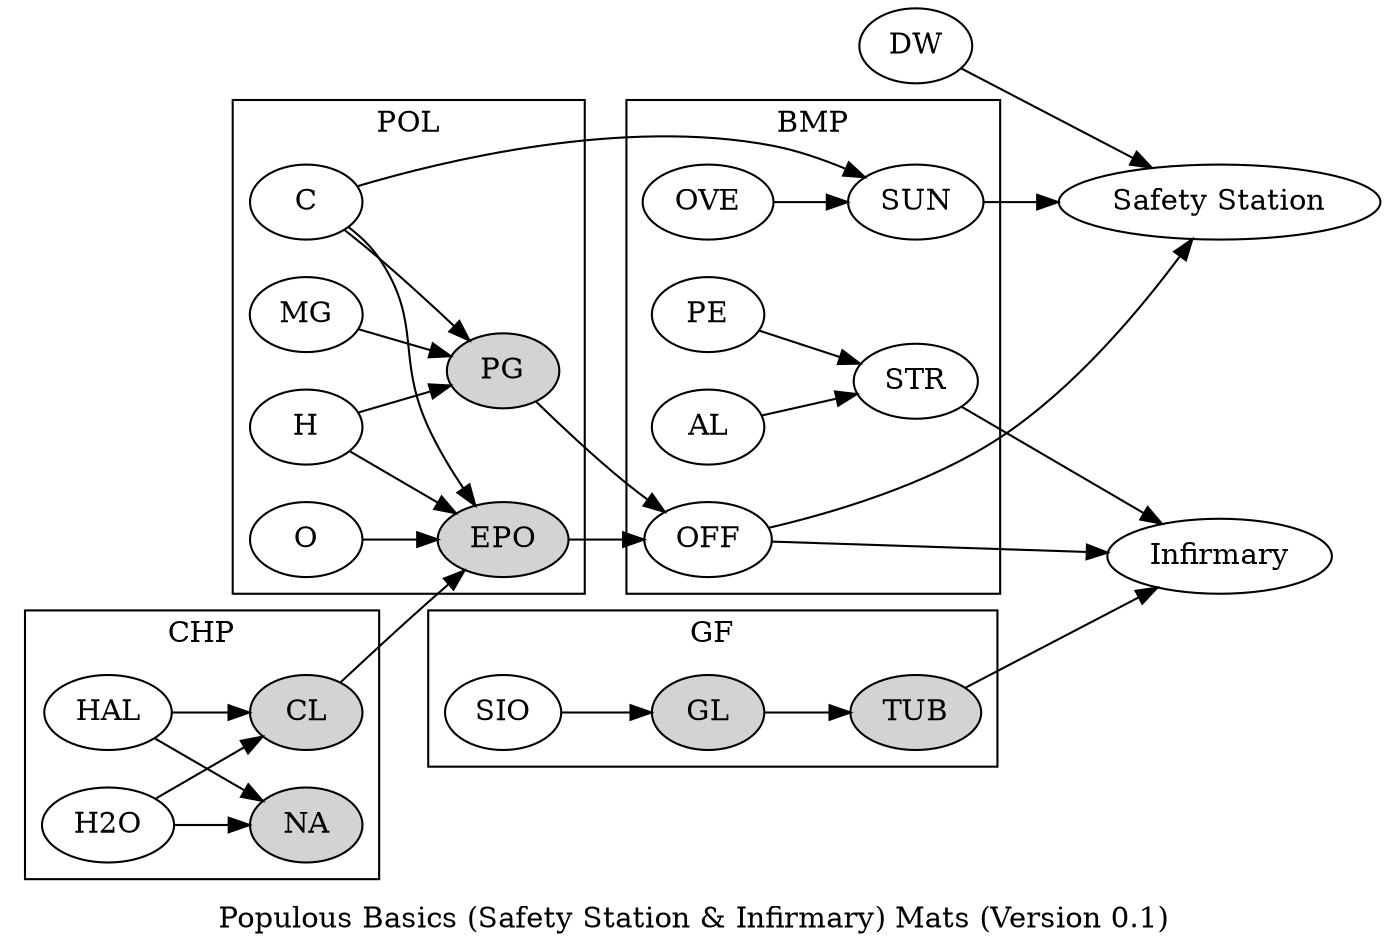 digraph G {
	label = "Populous Basics (Safety Station & Infirmary) Mats (Version 0.1)"
	rankdir=LR
	node [style=filled fillcolor=white]
	
	{ DW OFF SUN } -> "Safety Station"
	{ OFF STR TUB } -> "Infirmary"

	subgraph cluster_CHP {
		label = "CHP"
		{ HAL H2O } -> { NA CL }
	}
	
	subgraph cluster_POL {
		label = "POL"
		{ C H CL O } -> EPO
		{ H C MG } -> PG
	}

	subgraph cluster_BMP {
		label = "BMP"
		{ PG EPO } -> OFF
		{ OVE C } -> SUN
		{ PE AL } -> STR
	}

	subgraph cluster_GF {
		label = "GF"
		GL -> TUB
		SIO -> GL
	}
	
	// Settlers
        GL, TUB, NA, CL, PG, EPO [fillcolor=lightgray]
}
